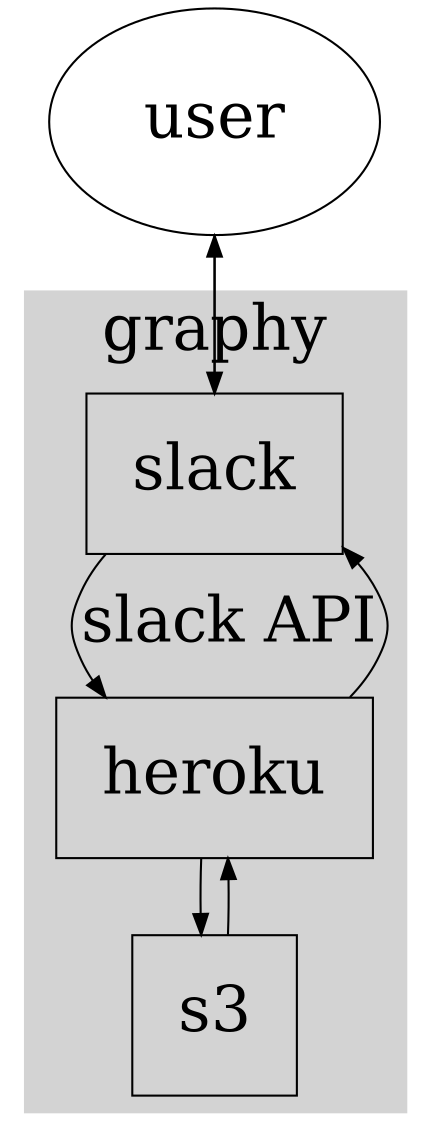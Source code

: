 digraph G {
	graph[
	      fontsize=30,
	      size="7.75 10.25",
	      ];
	
	node[
	     fontsize=30,
	     shape=box,
	     margin=0.3,
	     ];
	user [shape=oval];

	edge[
	     ];
	
	user -> slack;
	slack -> heroku [label="slack API", fontsize=30];
	slack -> user;
	

	subgraph cluster1 {
		label="graphy";
		style=filled;
		color=lightgrey;
		heroku -> s3;
		s3 -> heroku;
		heroku -> slack;
	}
}

